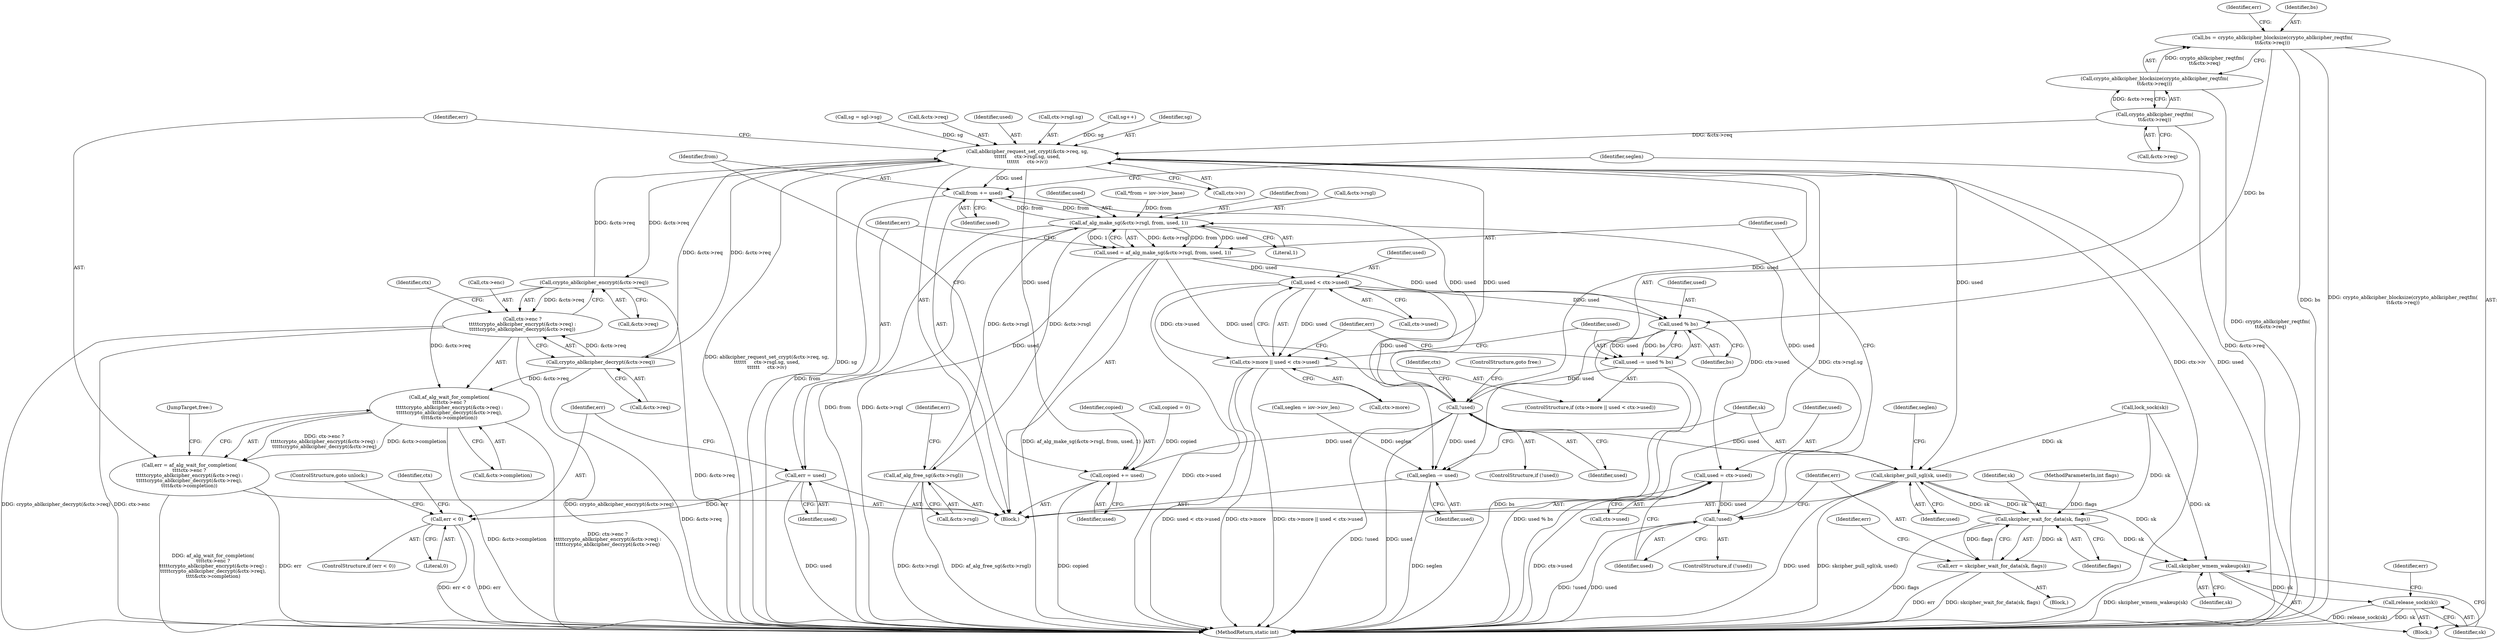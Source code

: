 digraph "0_linux_72a763d805a48ac8c0bf48fdb510e84c12de51fe_0@API" {
"1000125" [label="(Call,bs = crypto_ablkcipher_blocksize(crypto_ablkcipher_reqtfm(\n\t\t&ctx->req)))"];
"1000127" [label="(Call,crypto_ablkcipher_blocksize(crypto_ablkcipher_reqtfm(\n\t\t&ctx->req)))"];
"1000128" [label="(Call,crypto_ablkcipher_reqtfm(\n\t\t&ctx->req))"];
"1000249" [label="(Call,used % bs)"];
"1000247" [label="(Call,used -= used % bs)"];
"1000257" [label="(Call,!used)"];
"1000260" [label="(Call,ablkcipher_request_set_crypt(&ctx->req, sg,\n\t\t\t\t\t\t     ctx->rsgl.sg, used,\n\t\t\t\t\t\t     ctx->iv))"];
"1000282" [label="(Call,crypto_ablkcipher_encrypt(&ctx->req))"];
"1000277" [label="(Call,af_alg_wait_for_completion(\n\t\t\t\tctx->enc ?\n\t\t\t\t\tcrypto_ablkcipher_encrypt(&ctx->req) :\n\t\t\t\t\tcrypto_ablkcipher_decrypt(&ctx->req),\n\t\t\t\t&ctx->completion))"];
"1000275" [label="(Call,err = af_alg_wait_for_completion(\n\t\t\t\tctx->enc ?\n\t\t\t\t\tcrypto_ablkcipher_encrypt(&ctx->req) :\n\t\t\t\t\tcrypto_ablkcipher_decrypt(&ctx->req),\n\t\t\t\t&ctx->completion))"];
"1000278" [label="(Call,ctx->enc ?\n\t\t\t\t\tcrypto_ablkcipher_encrypt(&ctx->req) :\n\t\t\t\t\tcrypto_ablkcipher_decrypt(&ctx->req))"];
"1000287" [label="(Call,crypto_ablkcipher_decrypt(&ctx->req))"];
"1000305" [label="(Call,copied += used)"];
"1000308" [label="(Call,from += used)"];
"1000221" [label="(Call,af_alg_make_sg(&ctx->rsgl, from, used, 1))"];
"1000219" [label="(Call,used = af_alg_make_sg(&ctx->rsgl, from, used, 1))"];
"1000229" [label="(Call,err = used)"];
"1000233" [label="(Call,err < 0)"];
"1000242" [label="(Call,used < ctx->used)"];
"1000202" [label="(Call,used = ctx->used)"];
"1000208" [label="(Call,!used)"];
"1000238" [label="(Call,ctx->more || used < ctx->used)"];
"1000297" [label="(Call,af_alg_free_sg(&ctx->rsgl))"];
"1000311" [label="(Call,seglen -= used)"];
"1000314" [label="(Call,skcipher_pull_sgl(sk, used))"];
"1000213" [label="(Call,skcipher_wait_for_data(sk, flags))"];
"1000211" [label="(Call,err = skcipher_wait_for_data(sk, flags))"];
"1000321" [label="(Call,skcipher_wmem_wakeup(sk))"];
"1000323" [label="(Call,release_sock(sk))"];
"1000325" [label="(Identifier,err)"];
"1000298" [label="(Call,&ctx->rsgl)"];
"1000221" [label="(Call,af_alg_make_sg(&ctx->rsgl, from, used, 1))"];
"1000227" [label="(Identifier,used)"];
"1000239" [label="(Call,ctx->more)"];
"1000303" [label="(Identifier,err)"];
"1000309" [label="(Identifier,from)"];
"1000272" [label="(Call,ctx->iv)"];
"1000230" [label="(Identifier,err)"];
"1000322" [label="(Identifier,sk)"];
"1000275" [label="(Call,err = af_alg_wait_for_completion(\n\t\t\t\tctx->enc ?\n\t\t\t\t\tcrypto_ablkcipher_encrypt(&ctx->req) :\n\t\t\t\t\tcrypto_ablkcipher_decrypt(&ctx->req),\n\t\t\t\t&ctx->completion))"];
"1000209" [label="(Identifier,used)"];
"1000235" [label="(Literal,0)"];
"1000247" [label="(Call,used -= used % bs)"];
"1000147" [label="(Call,lock_sock(sk))"];
"1000208" [label="(Call,!used)"];
"1000277" [label="(Call,af_alg_wait_for_completion(\n\t\t\t\tctx->enc ?\n\t\t\t\t\tcrypto_ablkcipher_encrypt(&ctx->req) :\n\t\t\t\t\tcrypto_ablkcipher_decrypt(&ctx->req),\n\t\t\t\t&ctx->completion))"];
"1000182" [label="(Call,*from = iov->iov_base)"];
"1000139" [label="(Identifier,err)"];
"1000190" [label="(Call,sg = sgl->sg)"];
"1000129" [label="(Call,&ctx->req)"];
"1000126" [label="(Identifier,bs)"];
"1000294" [label="(Identifier,ctx)"];
"1000321" [label="(Call,skcipher_wmem_wakeup(sk))"];
"1000232" [label="(ControlStructure,if (err < 0))"];
"1000263" [label="(Identifier,ctx)"];
"1000217" [label="(Identifier,err)"];
"1000260" [label="(Call,ablkcipher_request_set_crypt(&ctx->req, sg,\n\t\t\t\t\t\t     ctx->rsgl.sg, used,\n\t\t\t\t\t\t     ctx->iv))"];
"1000125" [label="(Call,bs = crypto_ablkcipher_blocksize(crypto_ablkcipher_reqtfm(\n\t\t&ctx->req)))"];
"1000315" [label="(Identifier,sk)"];
"1000204" [label="(Call,ctx->used)"];
"1000215" [label="(Identifier,flags)"];
"1000127" [label="(Call,crypto_ablkcipher_blocksize(crypto_ablkcipher_reqtfm(\n\t\t&ctx->req)))"];
"1000212" [label="(Identifier,err)"];
"1000261" [label="(Call,&ctx->req)"];
"1000296" [label="(JumpTarget,free:)"];
"1000307" [label="(Identifier,used)"];
"1000282" [label="(Call,crypto_ablkcipher_encrypt(&ctx->req))"];
"1000237" [label="(ControlStructure,if (ctx->more || used < ctx->used))"];
"1000203" [label="(Identifier,used)"];
"1000251" [label="(Identifier,bs)"];
"1000256" [label="(ControlStructure,if (!used))"];
"1000236" [label="(ControlStructure,goto unlock;)"];
"1000242" [label="(Call,used < ctx->used)"];
"1000202" [label="(Call,used = ctx->used)"];
"1000249" [label="(Call,used % bs)"];
"1000210" [label="(Block,)"];
"1000288" [label="(Call,&ctx->req)"];
"1000278" [label="(Call,ctx->enc ?\n\t\t\t\t\tcrypto_ablkcipher_encrypt(&ctx->req) :\n\t\t\t\t\tcrypto_ablkcipher_decrypt(&ctx->req))"];
"1000258" [label="(Identifier,used)"];
"1000214" [label="(Identifier,sk)"];
"1000228" [label="(Literal,1)"];
"1000219" [label="(Call,used = af_alg_make_sg(&ctx->rsgl, from, used, 1))"];
"1000312" [label="(Identifier,seglen)"];
"1000283" [label="(Call,&ctx->req)"];
"1000229" [label="(Call,err = used)"];
"1000316" [label="(Identifier,used)"];
"1000240" [label="(Identifier,ctx)"];
"1000243" [label="(Identifier,used)"];
"1000311" [label="(Call,seglen -= used)"];
"1000314" [label="(Call,skcipher_pull_sgl(sk, used))"];
"1000326" [label="(MethodReturn,static int)"];
"1000248" [label="(Identifier,used)"];
"1000297" [label="(Call,af_alg_free_sg(&ctx->rsgl))"];
"1000189" [label="(Block,)"];
"1000305" [label="(Call,copied += used)"];
"1000231" [label="(Identifier,used)"];
"1000259" [label="(ControlStructure,goto free;)"];
"1000238" [label="(Call,ctx->more || used < ctx->used)"];
"1000257" [label="(Call,!used)"];
"1000323" [label="(Call,release_sock(sk))"];
"1000233" [label="(Call,err < 0)"];
"1000128" [label="(Call,crypto_ablkcipher_reqtfm(\n\t\t&ctx->req))"];
"1000106" [label="(Block,)"];
"1000211" [label="(Call,err = skcipher_wait_for_data(sk, flags))"];
"1000271" [label="(Identifier,used)"];
"1000266" [label="(Call,ctx->rsgl.sg)"];
"1000292" [label="(Call,&ctx->completion)"];
"1000213" [label="(Call,skcipher_wait_for_data(sk, flags))"];
"1000279" [label="(Call,ctx->enc)"];
"1000226" [label="(Identifier,from)"];
"1000306" [label="(Identifier,copied)"];
"1000144" [label="(Call,copied = 0)"];
"1000188" [label="(Identifier,seglen)"];
"1000234" [label="(Identifier,err)"];
"1000276" [label="(Identifier,err)"];
"1000200" [label="(Call,sg++)"];
"1000287" [label="(Call,crypto_ablkcipher_decrypt(&ctx->req))"];
"1000220" [label="(Identifier,used)"];
"1000313" [label="(Identifier,used)"];
"1000310" [label="(Identifier,used)"];
"1000207" [label="(ControlStructure,if (!used))"];
"1000176" [label="(Call,seglen = iov->iov_len)"];
"1000244" [label="(Call,ctx->used)"];
"1000253" [label="(Identifier,err)"];
"1000222" [label="(Call,&ctx->rsgl)"];
"1000250" [label="(Identifier,used)"];
"1000105" [label="(MethodParameterIn,int flags)"];
"1000265" [label="(Identifier,sg)"];
"1000324" [label="(Identifier,sk)"];
"1000308" [label="(Call,from += used)"];
"1000125" -> "1000106"  [label="AST: "];
"1000125" -> "1000127"  [label="CFG: "];
"1000126" -> "1000125"  [label="AST: "];
"1000127" -> "1000125"  [label="AST: "];
"1000139" -> "1000125"  [label="CFG: "];
"1000125" -> "1000326"  [label="DDG: bs"];
"1000125" -> "1000326"  [label="DDG: crypto_ablkcipher_blocksize(crypto_ablkcipher_reqtfm(\n\t\t&ctx->req))"];
"1000127" -> "1000125"  [label="DDG: crypto_ablkcipher_reqtfm(\n\t\t&ctx->req)"];
"1000125" -> "1000249"  [label="DDG: bs"];
"1000127" -> "1000128"  [label="CFG: "];
"1000128" -> "1000127"  [label="AST: "];
"1000127" -> "1000326"  [label="DDG: crypto_ablkcipher_reqtfm(\n\t\t&ctx->req)"];
"1000128" -> "1000127"  [label="DDG: &ctx->req"];
"1000128" -> "1000129"  [label="CFG: "];
"1000129" -> "1000128"  [label="AST: "];
"1000128" -> "1000326"  [label="DDG: &ctx->req"];
"1000128" -> "1000260"  [label="DDG: &ctx->req"];
"1000249" -> "1000247"  [label="AST: "];
"1000249" -> "1000251"  [label="CFG: "];
"1000250" -> "1000249"  [label="AST: "];
"1000251" -> "1000249"  [label="AST: "];
"1000247" -> "1000249"  [label="CFG: "];
"1000249" -> "1000326"  [label="DDG: bs"];
"1000249" -> "1000247"  [label="DDG: used"];
"1000249" -> "1000247"  [label="DDG: bs"];
"1000242" -> "1000249"  [label="DDG: used"];
"1000219" -> "1000249"  [label="DDG: used"];
"1000247" -> "1000237"  [label="AST: "];
"1000248" -> "1000247"  [label="AST: "];
"1000253" -> "1000247"  [label="CFG: "];
"1000247" -> "1000326"  [label="DDG: used % bs"];
"1000247" -> "1000257"  [label="DDG: used"];
"1000257" -> "1000256"  [label="AST: "];
"1000257" -> "1000258"  [label="CFG: "];
"1000258" -> "1000257"  [label="AST: "];
"1000259" -> "1000257"  [label="CFG: "];
"1000263" -> "1000257"  [label="CFG: "];
"1000257" -> "1000326"  [label="DDG: used"];
"1000257" -> "1000326"  [label="DDG: !used"];
"1000242" -> "1000257"  [label="DDG: used"];
"1000219" -> "1000257"  [label="DDG: used"];
"1000257" -> "1000260"  [label="DDG: used"];
"1000257" -> "1000305"  [label="DDG: used"];
"1000257" -> "1000308"  [label="DDG: used"];
"1000257" -> "1000311"  [label="DDG: used"];
"1000257" -> "1000314"  [label="DDG: used"];
"1000260" -> "1000189"  [label="AST: "];
"1000260" -> "1000272"  [label="CFG: "];
"1000261" -> "1000260"  [label="AST: "];
"1000265" -> "1000260"  [label="AST: "];
"1000266" -> "1000260"  [label="AST: "];
"1000271" -> "1000260"  [label="AST: "];
"1000272" -> "1000260"  [label="AST: "];
"1000276" -> "1000260"  [label="CFG: "];
"1000260" -> "1000326"  [label="DDG: ablkcipher_request_set_crypt(&ctx->req, sg,\n\t\t\t\t\t\t     ctx->rsgl.sg, used,\n\t\t\t\t\t\t     ctx->iv)"];
"1000260" -> "1000326"  [label="DDG: sg"];
"1000260" -> "1000326"  [label="DDG: ctx->rsgl.sg"];
"1000260" -> "1000326"  [label="DDG: ctx->iv"];
"1000260" -> "1000326"  [label="DDG: used"];
"1000287" -> "1000260"  [label="DDG: &ctx->req"];
"1000282" -> "1000260"  [label="DDG: &ctx->req"];
"1000200" -> "1000260"  [label="DDG: sg"];
"1000190" -> "1000260"  [label="DDG: sg"];
"1000260" -> "1000282"  [label="DDG: &ctx->req"];
"1000260" -> "1000287"  [label="DDG: &ctx->req"];
"1000260" -> "1000305"  [label="DDG: used"];
"1000260" -> "1000308"  [label="DDG: used"];
"1000260" -> "1000311"  [label="DDG: used"];
"1000260" -> "1000314"  [label="DDG: used"];
"1000282" -> "1000278"  [label="AST: "];
"1000282" -> "1000283"  [label="CFG: "];
"1000283" -> "1000282"  [label="AST: "];
"1000278" -> "1000282"  [label="CFG: "];
"1000282" -> "1000326"  [label="DDG: &ctx->req"];
"1000282" -> "1000277"  [label="DDG: &ctx->req"];
"1000282" -> "1000278"  [label="DDG: &ctx->req"];
"1000277" -> "1000275"  [label="AST: "];
"1000277" -> "1000292"  [label="CFG: "];
"1000278" -> "1000277"  [label="AST: "];
"1000292" -> "1000277"  [label="AST: "];
"1000275" -> "1000277"  [label="CFG: "];
"1000277" -> "1000326"  [label="DDG: &ctx->completion"];
"1000277" -> "1000326"  [label="DDG: ctx->enc ?\n\t\t\t\t\tcrypto_ablkcipher_encrypt(&ctx->req) :\n\t\t\t\t\tcrypto_ablkcipher_decrypt(&ctx->req)"];
"1000277" -> "1000275"  [label="DDG: ctx->enc ?\n\t\t\t\t\tcrypto_ablkcipher_encrypt(&ctx->req) :\n\t\t\t\t\tcrypto_ablkcipher_decrypt(&ctx->req)"];
"1000277" -> "1000275"  [label="DDG: &ctx->completion"];
"1000287" -> "1000277"  [label="DDG: &ctx->req"];
"1000275" -> "1000189"  [label="AST: "];
"1000276" -> "1000275"  [label="AST: "];
"1000296" -> "1000275"  [label="CFG: "];
"1000275" -> "1000326"  [label="DDG: err"];
"1000275" -> "1000326"  [label="DDG: af_alg_wait_for_completion(\n\t\t\t\tctx->enc ?\n\t\t\t\t\tcrypto_ablkcipher_encrypt(&ctx->req) :\n\t\t\t\t\tcrypto_ablkcipher_decrypt(&ctx->req),\n\t\t\t\t&ctx->completion)"];
"1000278" -> "1000287"  [label="CFG: "];
"1000279" -> "1000278"  [label="AST: "];
"1000287" -> "1000278"  [label="AST: "];
"1000294" -> "1000278"  [label="CFG: "];
"1000278" -> "1000326"  [label="DDG: crypto_ablkcipher_encrypt(&ctx->req)"];
"1000278" -> "1000326"  [label="DDG: crypto_ablkcipher_decrypt(&ctx->req)"];
"1000278" -> "1000326"  [label="DDG: ctx->enc"];
"1000287" -> "1000278"  [label="DDG: &ctx->req"];
"1000287" -> "1000288"  [label="CFG: "];
"1000288" -> "1000287"  [label="AST: "];
"1000287" -> "1000326"  [label="DDG: &ctx->req"];
"1000305" -> "1000189"  [label="AST: "];
"1000305" -> "1000307"  [label="CFG: "];
"1000306" -> "1000305"  [label="AST: "];
"1000307" -> "1000305"  [label="AST: "];
"1000309" -> "1000305"  [label="CFG: "];
"1000305" -> "1000326"  [label="DDG: copied"];
"1000144" -> "1000305"  [label="DDG: copied"];
"1000308" -> "1000189"  [label="AST: "];
"1000308" -> "1000310"  [label="CFG: "];
"1000309" -> "1000308"  [label="AST: "];
"1000310" -> "1000308"  [label="AST: "];
"1000312" -> "1000308"  [label="CFG: "];
"1000308" -> "1000326"  [label="DDG: from"];
"1000308" -> "1000221"  [label="DDG: from"];
"1000221" -> "1000308"  [label="DDG: from"];
"1000221" -> "1000219"  [label="AST: "];
"1000221" -> "1000228"  [label="CFG: "];
"1000222" -> "1000221"  [label="AST: "];
"1000226" -> "1000221"  [label="AST: "];
"1000227" -> "1000221"  [label="AST: "];
"1000228" -> "1000221"  [label="AST: "];
"1000219" -> "1000221"  [label="CFG: "];
"1000221" -> "1000326"  [label="DDG: from"];
"1000221" -> "1000326"  [label="DDG: &ctx->rsgl"];
"1000221" -> "1000219"  [label="DDG: &ctx->rsgl"];
"1000221" -> "1000219"  [label="DDG: from"];
"1000221" -> "1000219"  [label="DDG: used"];
"1000221" -> "1000219"  [label="DDG: 1"];
"1000297" -> "1000221"  [label="DDG: &ctx->rsgl"];
"1000182" -> "1000221"  [label="DDG: from"];
"1000208" -> "1000221"  [label="DDG: used"];
"1000221" -> "1000297"  [label="DDG: &ctx->rsgl"];
"1000219" -> "1000189"  [label="AST: "];
"1000220" -> "1000219"  [label="AST: "];
"1000230" -> "1000219"  [label="CFG: "];
"1000219" -> "1000326"  [label="DDG: af_alg_make_sg(&ctx->rsgl, from, used, 1)"];
"1000219" -> "1000229"  [label="DDG: used"];
"1000219" -> "1000242"  [label="DDG: used"];
"1000229" -> "1000189"  [label="AST: "];
"1000229" -> "1000231"  [label="CFG: "];
"1000230" -> "1000229"  [label="AST: "];
"1000231" -> "1000229"  [label="AST: "];
"1000234" -> "1000229"  [label="CFG: "];
"1000229" -> "1000326"  [label="DDG: used"];
"1000229" -> "1000233"  [label="DDG: err"];
"1000233" -> "1000232"  [label="AST: "];
"1000233" -> "1000235"  [label="CFG: "];
"1000234" -> "1000233"  [label="AST: "];
"1000235" -> "1000233"  [label="AST: "];
"1000236" -> "1000233"  [label="CFG: "];
"1000240" -> "1000233"  [label="CFG: "];
"1000233" -> "1000326"  [label="DDG: err < 0"];
"1000233" -> "1000326"  [label="DDG: err"];
"1000242" -> "1000238"  [label="AST: "];
"1000242" -> "1000244"  [label="CFG: "];
"1000243" -> "1000242"  [label="AST: "];
"1000244" -> "1000242"  [label="AST: "];
"1000238" -> "1000242"  [label="CFG: "];
"1000242" -> "1000326"  [label="DDG: ctx->used"];
"1000242" -> "1000202"  [label="DDG: ctx->used"];
"1000242" -> "1000238"  [label="DDG: used"];
"1000242" -> "1000238"  [label="DDG: ctx->used"];
"1000202" -> "1000189"  [label="AST: "];
"1000202" -> "1000204"  [label="CFG: "];
"1000203" -> "1000202"  [label="AST: "];
"1000204" -> "1000202"  [label="AST: "];
"1000209" -> "1000202"  [label="CFG: "];
"1000202" -> "1000326"  [label="DDG: ctx->used"];
"1000202" -> "1000208"  [label="DDG: used"];
"1000208" -> "1000207"  [label="AST: "];
"1000208" -> "1000209"  [label="CFG: "];
"1000209" -> "1000208"  [label="AST: "];
"1000212" -> "1000208"  [label="CFG: "];
"1000220" -> "1000208"  [label="CFG: "];
"1000208" -> "1000326"  [label="DDG: used"];
"1000208" -> "1000326"  [label="DDG: !used"];
"1000238" -> "1000237"  [label="AST: "];
"1000238" -> "1000239"  [label="CFG: "];
"1000239" -> "1000238"  [label="AST: "];
"1000248" -> "1000238"  [label="CFG: "];
"1000253" -> "1000238"  [label="CFG: "];
"1000238" -> "1000326"  [label="DDG: ctx->more"];
"1000238" -> "1000326"  [label="DDG: ctx->more || used < ctx->used"];
"1000238" -> "1000326"  [label="DDG: used < ctx->used"];
"1000297" -> "1000189"  [label="AST: "];
"1000297" -> "1000298"  [label="CFG: "];
"1000298" -> "1000297"  [label="AST: "];
"1000303" -> "1000297"  [label="CFG: "];
"1000297" -> "1000326"  [label="DDG: &ctx->rsgl"];
"1000297" -> "1000326"  [label="DDG: af_alg_free_sg(&ctx->rsgl)"];
"1000311" -> "1000189"  [label="AST: "];
"1000311" -> "1000313"  [label="CFG: "];
"1000312" -> "1000311"  [label="AST: "];
"1000313" -> "1000311"  [label="AST: "];
"1000315" -> "1000311"  [label="CFG: "];
"1000311" -> "1000326"  [label="DDG: seglen"];
"1000176" -> "1000311"  [label="DDG: seglen"];
"1000314" -> "1000189"  [label="AST: "];
"1000314" -> "1000316"  [label="CFG: "];
"1000315" -> "1000314"  [label="AST: "];
"1000316" -> "1000314"  [label="AST: "];
"1000188" -> "1000314"  [label="CFG: "];
"1000314" -> "1000326"  [label="DDG: used"];
"1000314" -> "1000326"  [label="DDG: skcipher_pull_sgl(sk, used)"];
"1000314" -> "1000213"  [label="DDG: sk"];
"1000213" -> "1000314"  [label="DDG: sk"];
"1000147" -> "1000314"  [label="DDG: sk"];
"1000314" -> "1000321"  [label="DDG: sk"];
"1000213" -> "1000211"  [label="AST: "];
"1000213" -> "1000215"  [label="CFG: "];
"1000214" -> "1000213"  [label="AST: "];
"1000215" -> "1000213"  [label="AST: "];
"1000211" -> "1000213"  [label="CFG: "];
"1000213" -> "1000326"  [label="DDG: flags"];
"1000213" -> "1000211"  [label="DDG: sk"];
"1000213" -> "1000211"  [label="DDG: flags"];
"1000147" -> "1000213"  [label="DDG: sk"];
"1000105" -> "1000213"  [label="DDG: flags"];
"1000213" -> "1000321"  [label="DDG: sk"];
"1000211" -> "1000210"  [label="AST: "];
"1000212" -> "1000211"  [label="AST: "];
"1000217" -> "1000211"  [label="CFG: "];
"1000211" -> "1000326"  [label="DDG: err"];
"1000211" -> "1000326"  [label="DDG: skcipher_wait_for_data(sk, flags)"];
"1000321" -> "1000106"  [label="AST: "];
"1000321" -> "1000322"  [label="CFG: "];
"1000322" -> "1000321"  [label="AST: "];
"1000324" -> "1000321"  [label="CFG: "];
"1000321" -> "1000326"  [label="DDG: skcipher_wmem_wakeup(sk)"];
"1000147" -> "1000321"  [label="DDG: sk"];
"1000321" -> "1000323"  [label="DDG: sk"];
"1000323" -> "1000106"  [label="AST: "];
"1000323" -> "1000324"  [label="CFG: "];
"1000324" -> "1000323"  [label="AST: "];
"1000325" -> "1000323"  [label="CFG: "];
"1000323" -> "1000326"  [label="DDG: sk"];
"1000323" -> "1000326"  [label="DDG: release_sock(sk)"];
}
